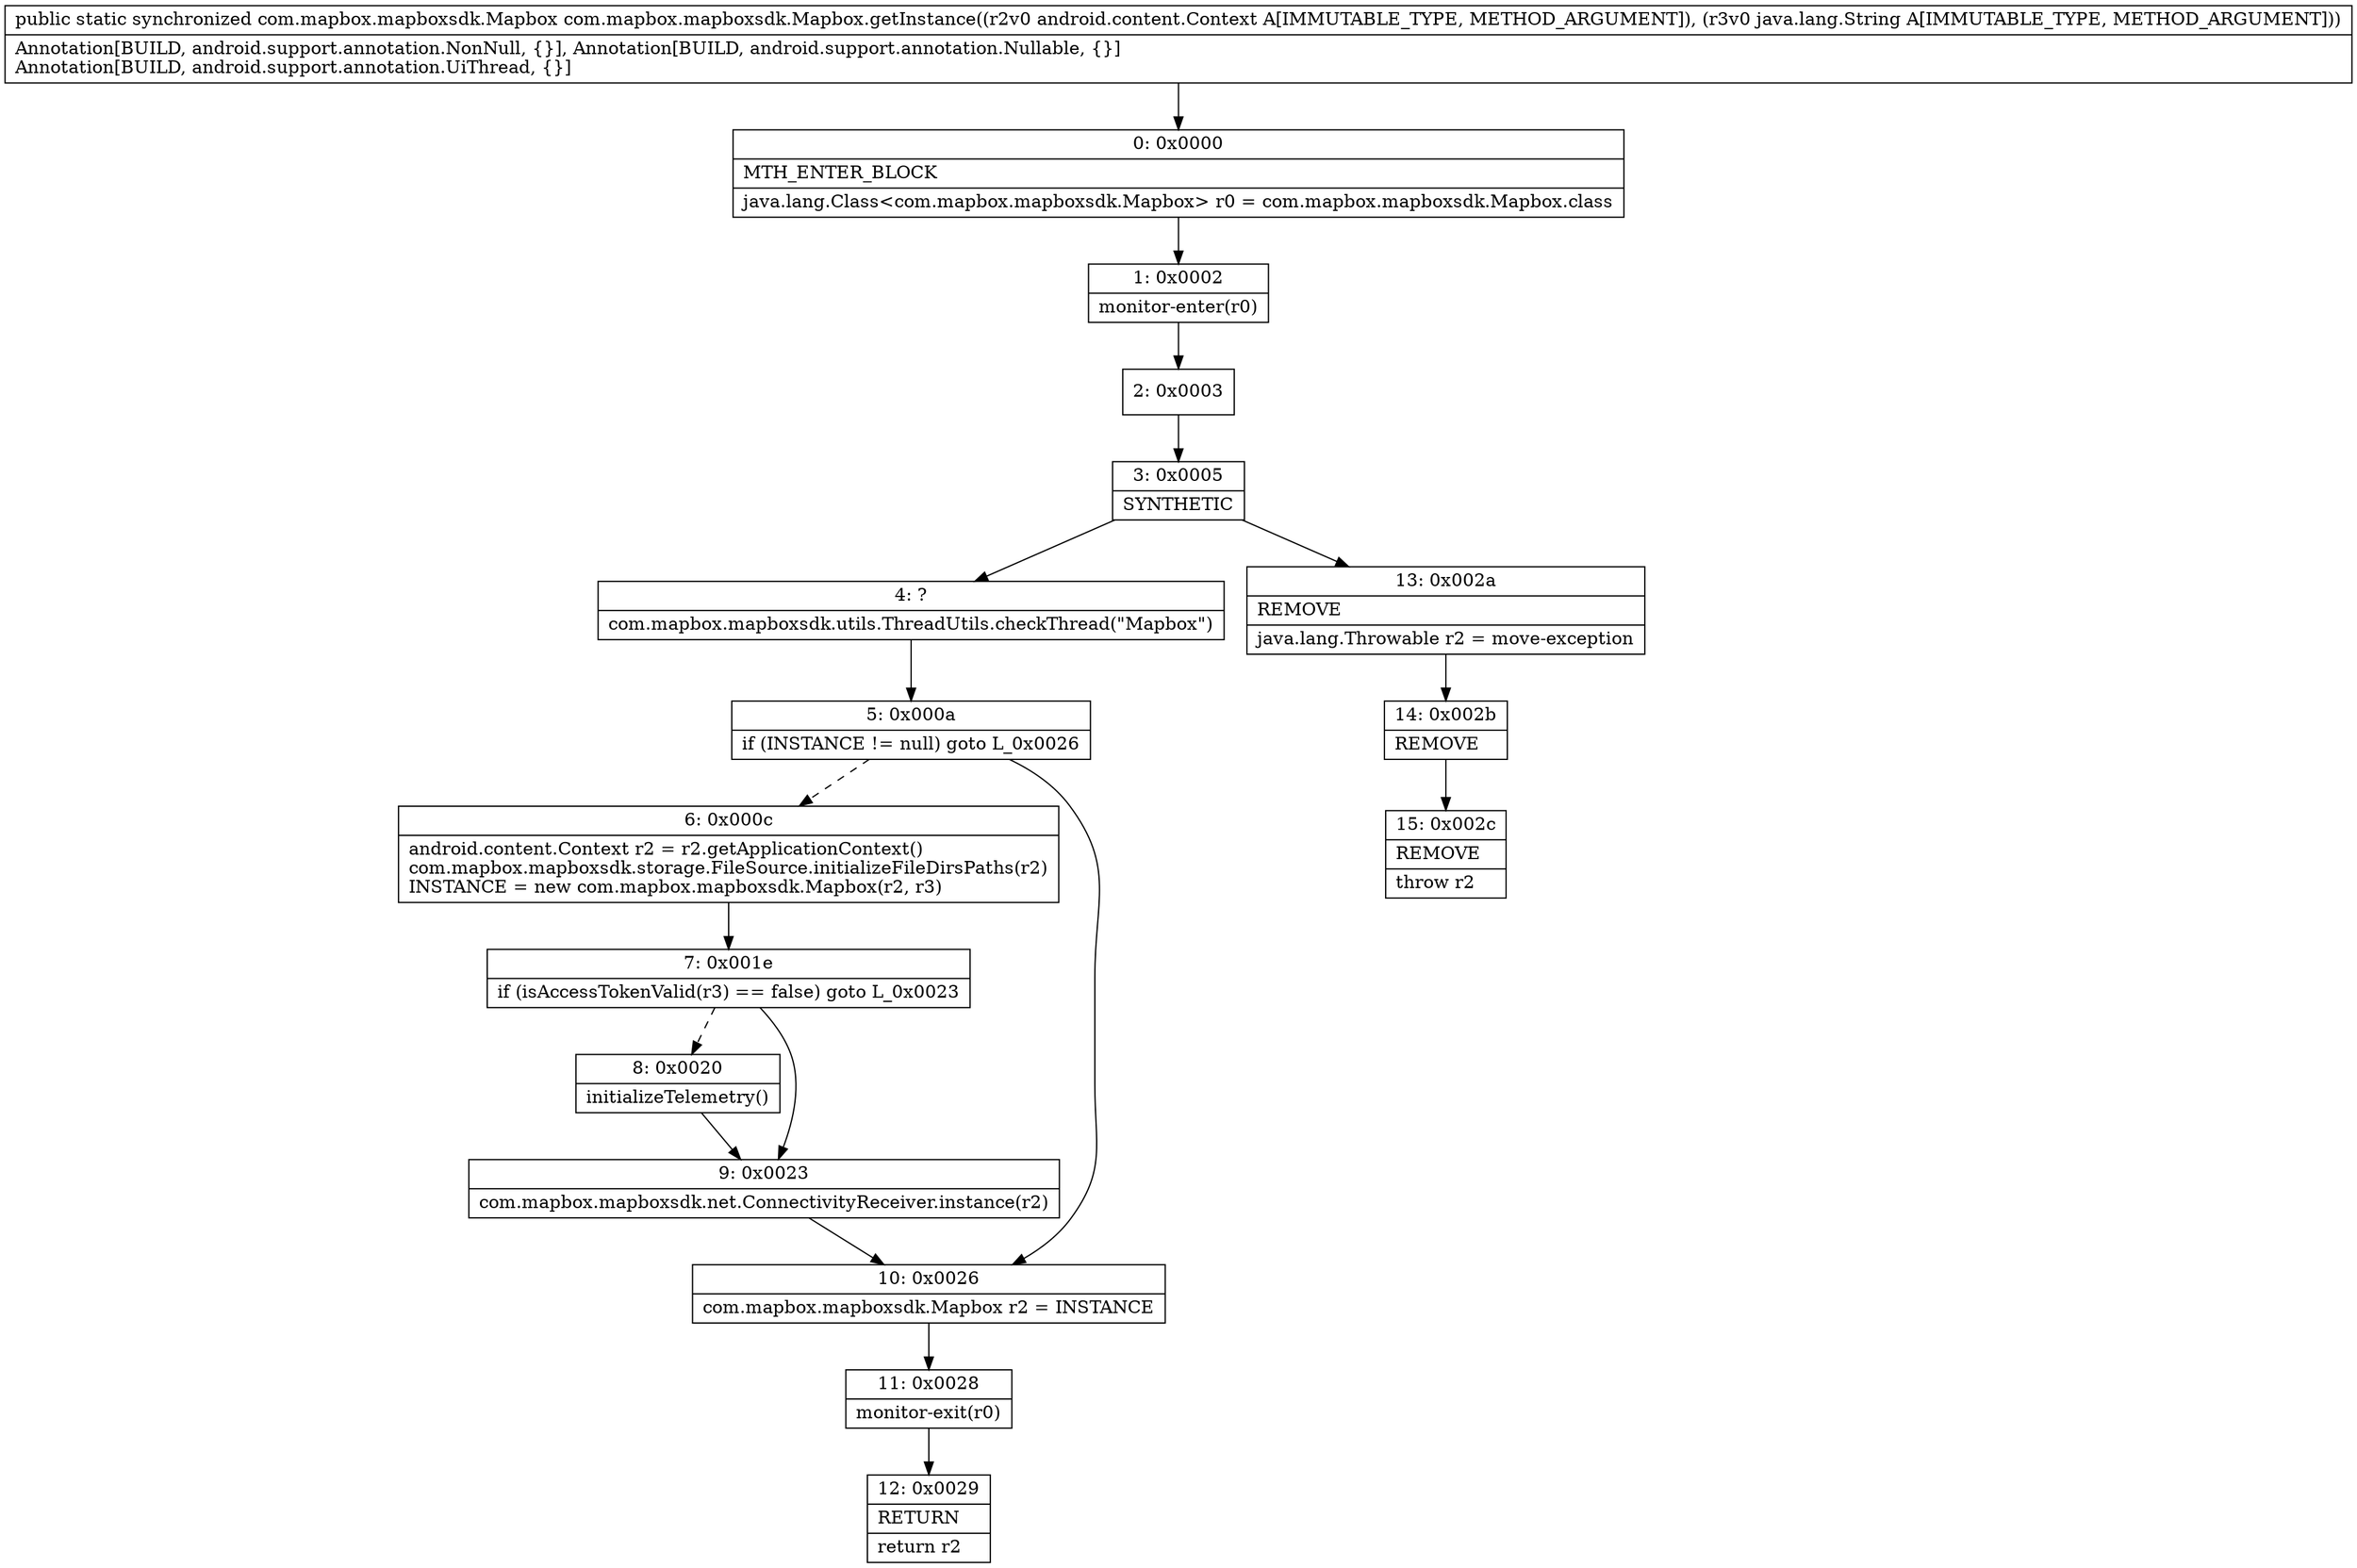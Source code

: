 digraph "CFG forcom.mapbox.mapboxsdk.Mapbox.getInstance(Landroid\/content\/Context;Ljava\/lang\/String;)Lcom\/mapbox\/mapboxsdk\/Mapbox;" {
Node_0 [shape=record,label="{0\:\ 0x0000|MTH_ENTER_BLOCK\l|java.lang.Class\<com.mapbox.mapboxsdk.Mapbox\> r0 = com.mapbox.mapboxsdk.Mapbox.class\l}"];
Node_1 [shape=record,label="{1\:\ 0x0002|monitor\-enter(r0)\l}"];
Node_2 [shape=record,label="{2\:\ 0x0003}"];
Node_3 [shape=record,label="{3\:\ 0x0005|SYNTHETIC\l}"];
Node_4 [shape=record,label="{4\:\ ?|com.mapbox.mapboxsdk.utils.ThreadUtils.checkThread(\"Mapbox\")\l}"];
Node_5 [shape=record,label="{5\:\ 0x000a|if (INSTANCE != null) goto L_0x0026\l}"];
Node_6 [shape=record,label="{6\:\ 0x000c|android.content.Context r2 = r2.getApplicationContext()\lcom.mapbox.mapboxsdk.storage.FileSource.initializeFileDirsPaths(r2)\lINSTANCE = new com.mapbox.mapboxsdk.Mapbox(r2, r3)\l}"];
Node_7 [shape=record,label="{7\:\ 0x001e|if (isAccessTokenValid(r3) == false) goto L_0x0023\l}"];
Node_8 [shape=record,label="{8\:\ 0x0020|initializeTelemetry()\l}"];
Node_9 [shape=record,label="{9\:\ 0x0023|com.mapbox.mapboxsdk.net.ConnectivityReceiver.instance(r2)\l}"];
Node_10 [shape=record,label="{10\:\ 0x0026|com.mapbox.mapboxsdk.Mapbox r2 = INSTANCE\l}"];
Node_11 [shape=record,label="{11\:\ 0x0028|monitor\-exit(r0)\l}"];
Node_12 [shape=record,label="{12\:\ 0x0029|RETURN\l|return r2\l}"];
Node_13 [shape=record,label="{13\:\ 0x002a|REMOVE\l|java.lang.Throwable r2 = move\-exception\l}"];
Node_14 [shape=record,label="{14\:\ 0x002b|REMOVE\l}"];
Node_15 [shape=record,label="{15\:\ 0x002c|REMOVE\l|throw r2\l}"];
MethodNode[shape=record,label="{public static synchronized com.mapbox.mapboxsdk.Mapbox com.mapbox.mapboxsdk.Mapbox.getInstance((r2v0 android.content.Context A[IMMUTABLE_TYPE, METHOD_ARGUMENT]), (r3v0 java.lang.String A[IMMUTABLE_TYPE, METHOD_ARGUMENT]))  | Annotation[BUILD, android.support.annotation.NonNull, \{\}], Annotation[BUILD, android.support.annotation.Nullable, \{\}]\lAnnotation[BUILD, android.support.annotation.UiThread, \{\}]\l}"];
MethodNode -> Node_0;
Node_0 -> Node_1;
Node_1 -> Node_2;
Node_2 -> Node_3;
Node_3 -> Node_4;
Node_3 -> Node_13;
Node_4 -> Node_5;
Node_5 -> Node_6[style=dashed];
Node_5 -> Node_10;
Node_6 -> Node_7;
Node_7 -> Node_8[style=dashed];
Node_7 -> Node_9;
Node_8 -> Node_9;
Node_9 -> Node_10;
Node_10 -> Node_11;
Node_11 -> Node_12;
Node_13 -> Node_14;
Node_14 -> Node_15;
}

